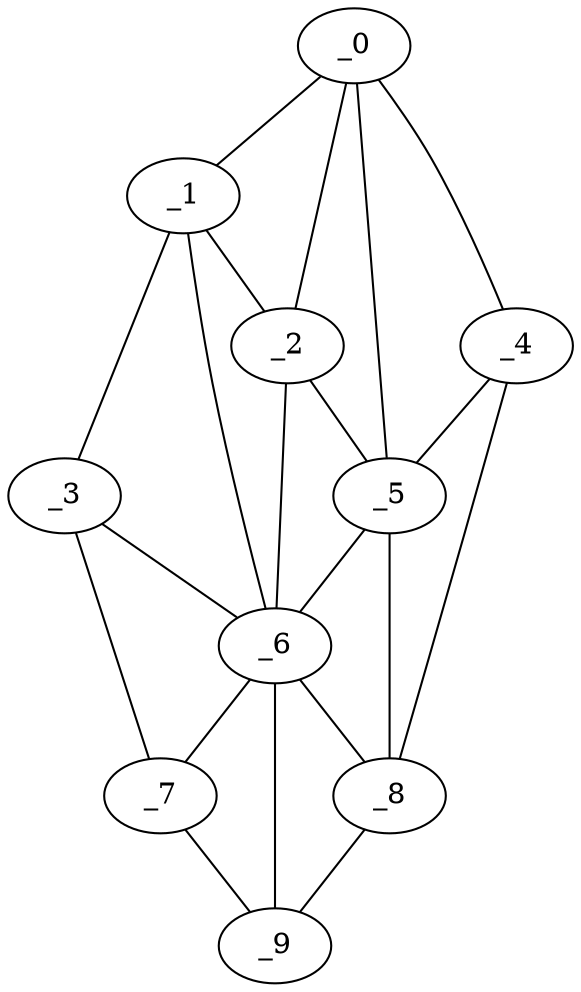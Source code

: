 graph "obj45__135.gxl" {
	_0	 [x=30,
		y=96];
	_1	 [x=31,
		y=46];
	_0 -- _1	 [valence=1];
	_2	 [x=31,
		y=73];
	_0 -- _2	 [valence=2];
	_4	 [x=34,
		y=108];
	_0 -- _4	 [valence=1];
	_5	 [x=51,
		y=98];
	_0 -- _5	 [valence=1];
	_1 -- _2	 [valence=2];
	_3	 [x=33,
		y=14];
	_1 -- _3	 [valence=1];
	_6	 [x=52,
		y=53];
	_1 -- _6	 [valence=2];
	_2 -- _5	 [valence=2];
	_2 -- _6	 [valence=2];
	_3 -- _6	 [valence=2];
	_7	 [x=74,
		y=10];
	_3 -- _7	 [valence=1];
	_4 -- _5	 [valence=2];
	_8	 [x=114,
		y=114];
	_4 -- _8	 [valence=1];
	_5 -- _6	 [valence=2];
	_5 -- _8	 [valence=2];
	_6 -- _7	 [valence=2];
	_6 -- _8	 [valence=2];
	_9	 [x=117,
		y=15];
	_6 -- _9	 [valence=1];
	_7 -- _9	 [valence=1];
	_8 -- _9	 [valence=1];
}
